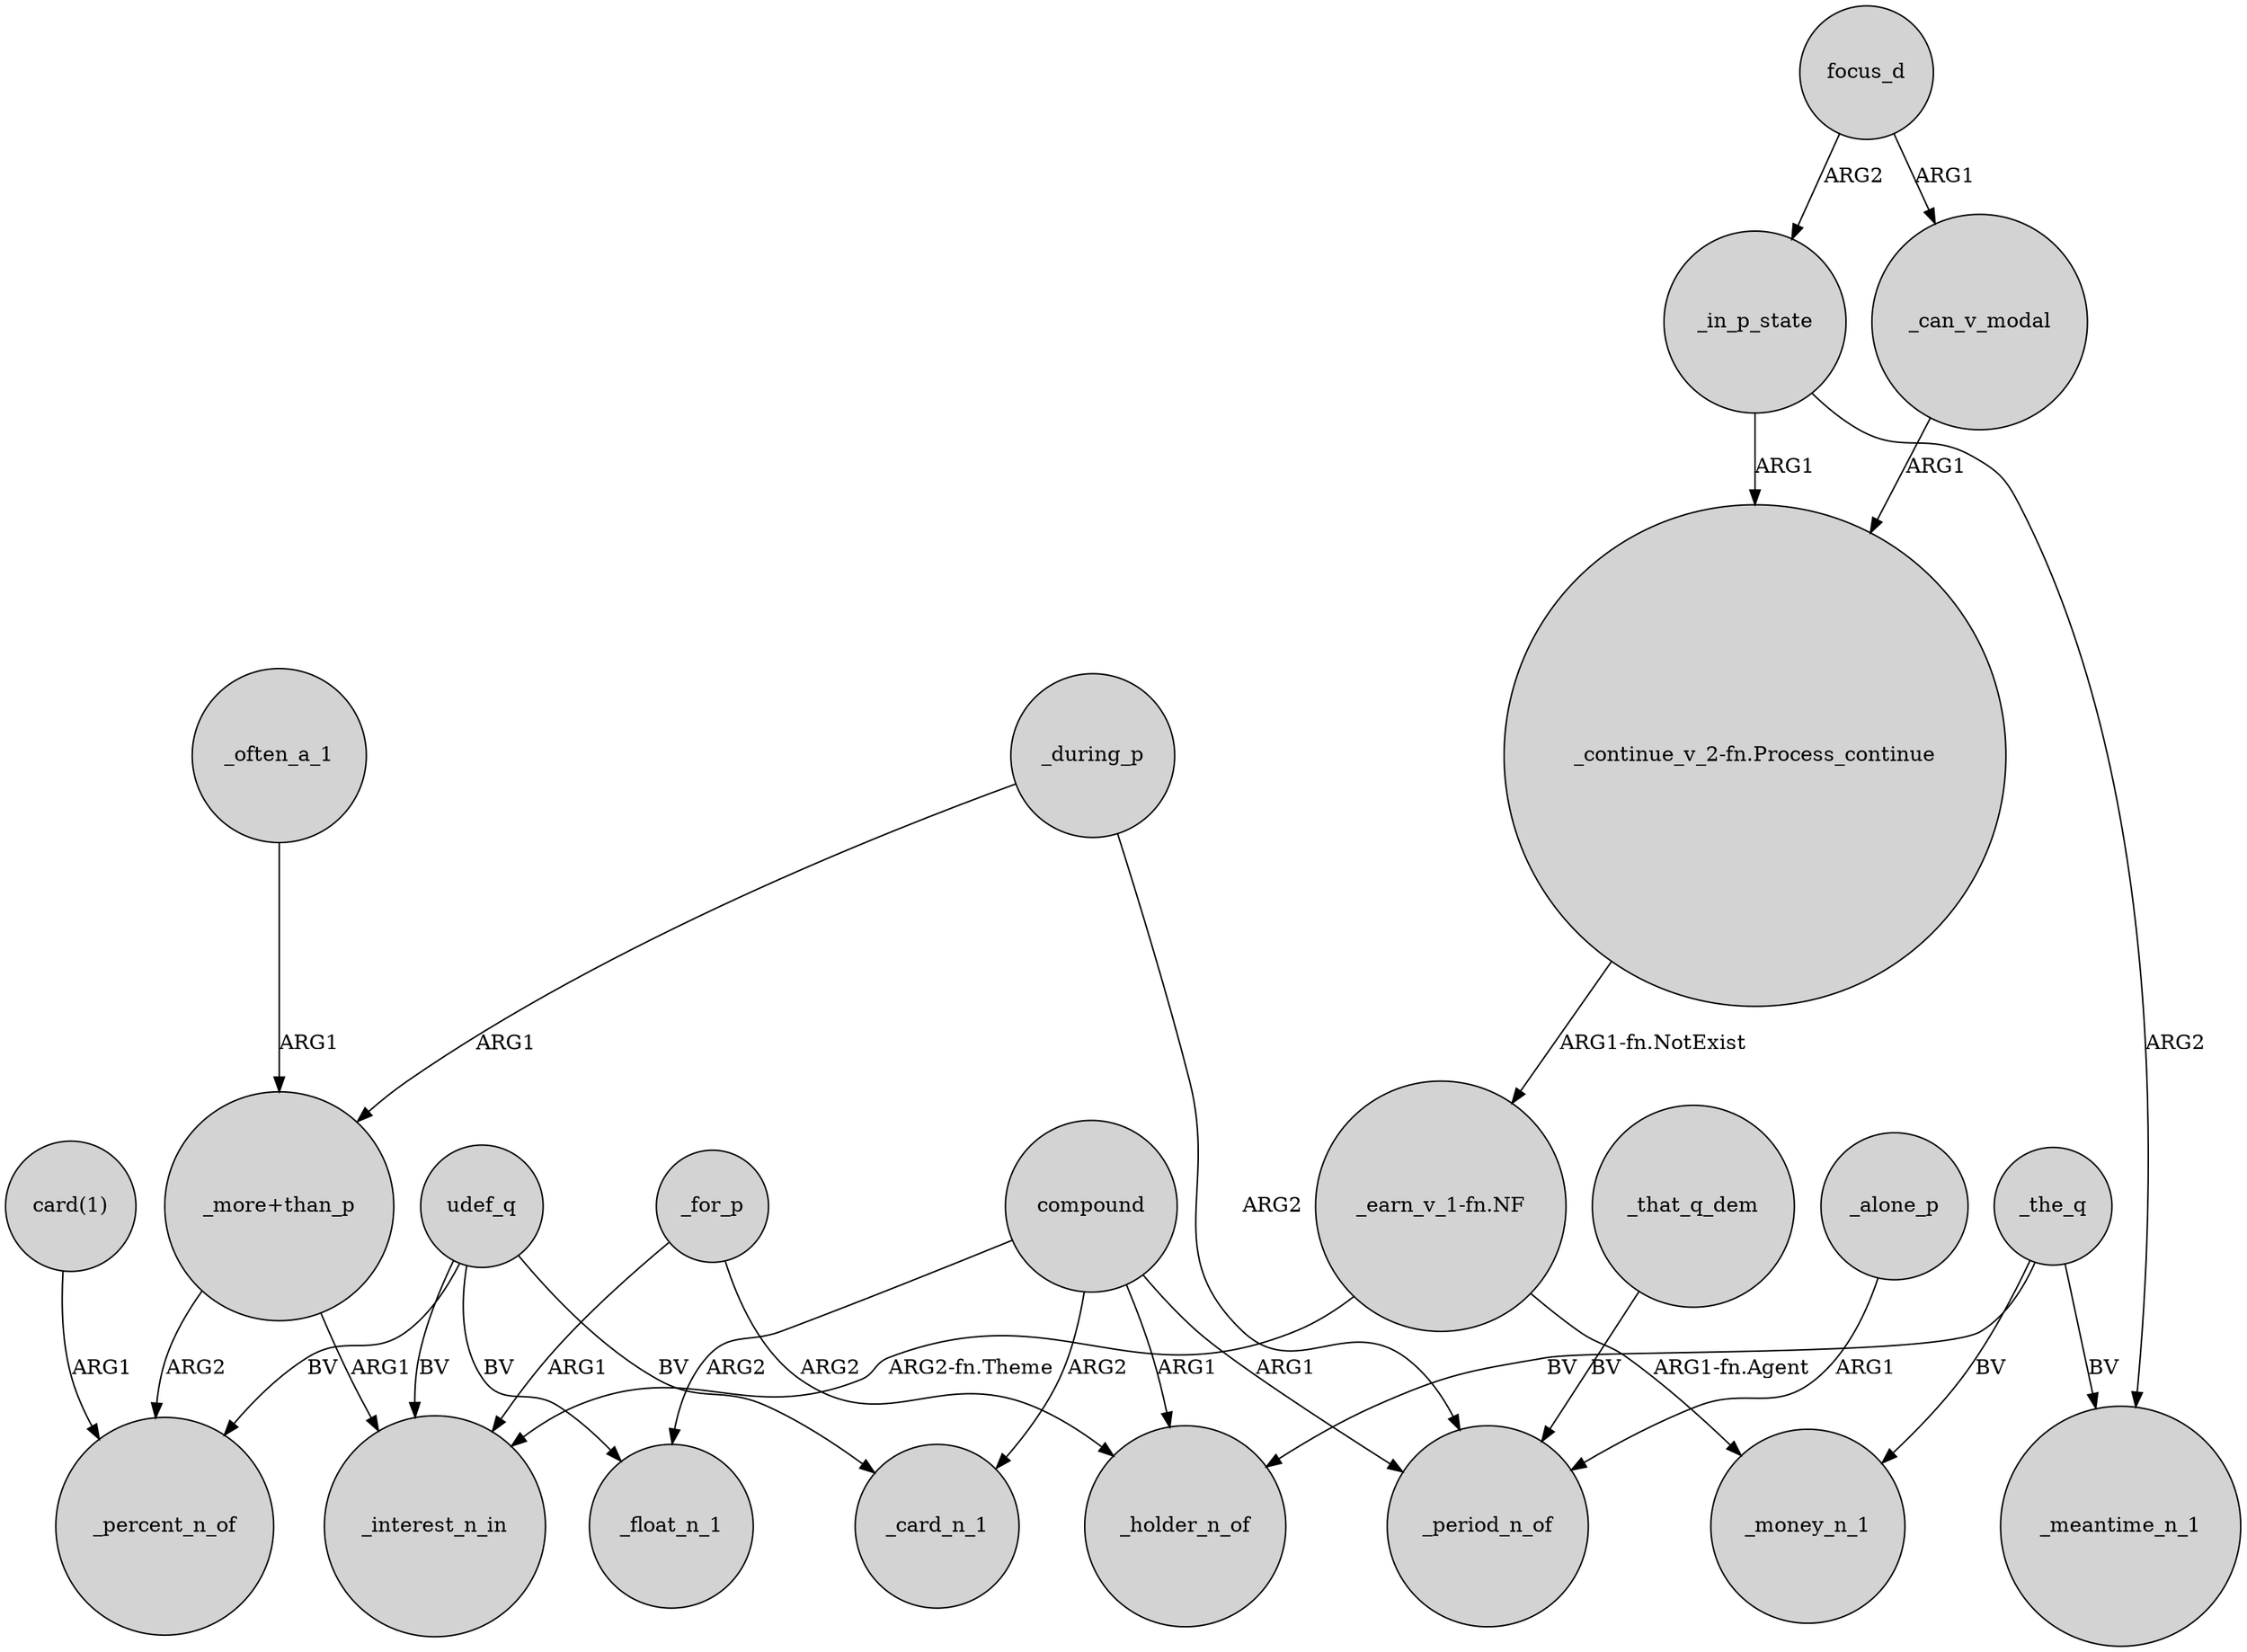 digraph {
	node [shape=circle style=filled]
	"card(1)" -> _percent_n_of [label=ARG1]
	"_earn_v_1-fn.NF" -> _money_n_1 [label="ARG1-fn.Agent"]
	_in_p_state -> "_continue_v_2-fn.Process_continue" [label=ARG1]
	_the_q -> _money_n_1 [label=BV]
	_can_v_modal -> "_continue_v_2-fn.Process_continue" [label=ARG1]
	_during_p -> "_more+than_p" [label=ARG1]
	_for_p -> _holder_n_of [label=ARG2]
	"_earn_v_1-fn.NF" -> _interest_n_in [label="ARG2-fn.Theme"]
	_that_q_dem -> _period_n_of [label=BV]
	focus_d -> _in_p_state [label=ARG2]
	_the_q -> _meantime_n_1 [label=BV]
	_for_p -> _interest_n_in [label=ARG1]
	_often_a_1 -> "_more+than_p" [label=ARG1]
	udef_q -> _float_n_1 [label=BV]
	_the_q -> _holder_n_of [label=BV]
	udef_q -> _interest_n_in [label=BV]
	compound -> _holder_n_of [label=ARG1]
	udef_q -> _card_n_1 [label=BV]
	_in_p_state -> _meantime_n_1 [label=ARG2]
	"_more+than_p" -> _percent_n_of [label=ARG2]
	_alone_p -> _period_n_of [label=ARG1]
	compound -> _period_n_of [label=ARG1]
	_during_p -> _period_n_of [label=ARG2]
	"_continue_v_2-fn.Process_continue" -> "_earn_v_1-fn.NF" [label="ARG1-fn.NotExist"]
	"_more+than_p" -> _interest_n_in [label=ARG1]
	focus_d -> _can_v_modal [label=ARG1]
	udef_q -> _percent_n_of [label=BV]
	compound -> _card_n_1 [label=ARG2]
	compound -> _float_n_1 [label=ARG2]
}
